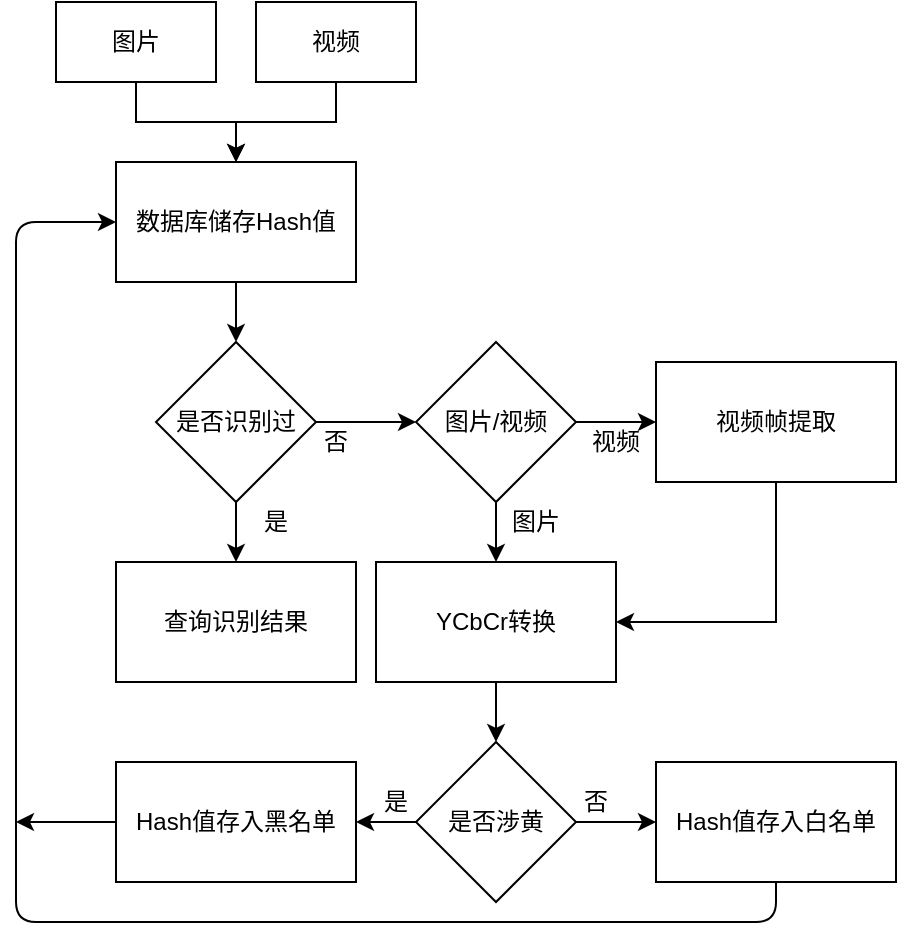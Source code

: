 <mxfile version="14.5.10" type="github">
  <diagram id="fWlvHiTpuMAYNHpg1gDB" name="第 1 页">
    <mxGraphModel dx="733" dy="547" grid="1" gridSize="10" guides="1" tooltips="1" connect="1" arrows="1" fold="1" page="1" pageScale="1" pageWidth="827" pageHeight="1169" math="0" shadow="0">
      <root>
        <mxCell id="0" />
        <mxCell id="1" parent="0" />
        <mxCell id="ouAkO3ptA8BJZqxcXkxW-4" value="" style="edgeStyle=orthogonalEdgeStyle;rounded=0;orthogonalLoop=1;jettySize=auto;html=1;" edge="1" parent="1" source="ouAkO3ptA8BJZqxcXkxW-1" target="ouAkO3ptA8BJZqxcXkxW-3">
          <mxGeometry relative="1" as="geometry" />
        </mxCell>
        <mxCell id="ouAkO3ptA8BJZqxcXkxW-1" value="图片" style="rounded=0;whiteSpace=wrap;html=1;" vertex="1" parent="1">
          <mxGeometry x="360" y="100" width="80" height="40" as="geometry" />
        </mxCell>
        <mxCell id="ouAkO3ptA8BJZqxcXkxW-5" value="" style="edgeStyle=orthogonalEdgeStyle;rounded=0;orthogonalLoop=1;jettySize=auto;html=1;" edge="1" parent="1" source="ouAkO3ptA8BJZqxcXkxW-2" target="ouAkO3ptA8BJZqxcXkxW-3">
          <mxGeometry relative="1" as="geometry" />
        </mxCell>
        <mxCell id="ouAkO3ptA8BJZqxcXkxW-2" value="视频" style="rounded=0;whiteSpace=wrap;html=1;" vertex="1" parent="1">
          <mxGeometry x="460" y="100" width="80" height="40" as="geometry" />
        </mxCell>
        <mxCell id="ouAkO3ptA8BJZqxcXkxW-9" value="" style="edgeStyle=orthogonalEdgeStyle;rounded=0;orthogonalLoop=1;jettySize=auto;html=1;" edge="1" parent="1" source="ouAkO3ptA8BJZqxcXkxW-3" target="ouAkO3ptA8BJZqxcXkxW-8">
          <mxGeometry relative="1" as="geometry" />
        </mxCell>
        <mxCell id="ouAkO3ptA8BJZqxcXkxW-3" value="数据库储存Hash值" style="rounded=0;whiteSpace=wrap;html=1;" vertex="1" parent="1">
          <mxGeometry x="390" y="180" width="120" height="60" as="geometry" />
        </mxCell>
        <mxCell id="ouAkO3ptA8BJZqxcXkxW-11" value="" style="edgeStyle=orthogonalEdgeStyle;rounded=0;orthogonalLoop=1;jettySize=auto;html=1;" edge="1" parent="1" source="ouAkO3ptA8BJZqxcXkxW-8" target="ouAkO3ptA8BJZqxcXkxW-10">
          <mxGeometry relative="1" as="geometry" />
        </mxCell>
        <mxCell id="ouAkO3ptA8BJZqxcXkxW-13" value="" style="edgeStyle=orthogonalEdgeStyle;rounded=0;orthogonalLoop=1;jettySize=auto;html=1;" edge="1" parent="1" source="ouAkO3ptA8BJZqxcXkxW-8" target="ouAkO3ptA8BJZqxcXkxW-12">
          <mxGeometry relative="1" as="geometry" />
        </mxCell>
        <mxCell id="ouAkO3ptA8BJZqxcXkxW-8" value="是否识别过" style="rhombus;whiteSpace=wrap;html=1;rounded=0;" vertex="1" parent="1">
          <mxGeometry x="410" y="270" width="80" height="80" as="geometry" />
        </mxCell>
        <mxCell id="ouAkO3ptA8BJZqxcXkxW-10" value="查询识别结果" style="whiteSpace=wrap;html=1;rounded=0;" vertex="1" parent="1">
          <mxGeometry x="390" y="380" width="120" height="60" as="geometry" />
        </mxCell>
        <mxCell id="ouAkO3ptA8BJZqxcXkxW-15" value="" style="edgeStyle=orthogonalEdgeStyle;rounded=0;orthogonalLoop=1;jettySize=auto;html=1;" edge="1" parent="1" source="ouAkO3ptA8BJZqxcXkxW-12" target="ouAkO3ptA8BJZqxcXkxW-14">
          <mxGeometry relative="1" as="geometry" />
        </mxCell>
        <mxCell id="ouAkO3ptA8BJZqxcXkxW-21" value="" style="edgeStyle=orthogonalEdgeStyle;rounded=0;orthogonalLoop=1;jettySize=auto;html=1;" edge="1" parent="1" source="ouAkO3ptA8BJZqxcXkxW-12" target="ouAkO3ptA8BJZqxcXkxW-20">
          <mxGeometry relative="1" as="geometry" />
        </mxCell>
        <mxCell id="ouAkO3ptA8BJZqxcXkxW-12" value="图片/视频" style="rhombus;whiteSpace=wrap;html=1;rounded=0;" vertex="1" parent="1">
          <mxGeometry x="540" y="270" width="80" height="80" as="geometry" />
        </mxCell>
        <mxCell id="ouAkO3ptA8BJZqxcXkxW-26" value="" style="edgeStyle=orthogonalEdgeStyle;rounded=0;orthogonalLoop=1;jettySize=auto;html=1;" edge="1" parent="1" source="ouAkO3ptA8BJZqxcXkxW-14" target="ouAkO3ptA8BJZqxcXkxW-25">
          <mxGeometry relative="1" as="geometry" />
        </mxCell>
        <mxCell id="ouAkO3ptA8BJZqxcXkxW-14" value="YCbCr转换" style="whiteSpace=wrap;html=1;rounded=0;" vertex="1" parent="1">
          <mxGeometry x="520" y="380" width="120" height="60" as="geometry" />
        </mxCell>
        <mxCell id="ouAkO3ptA8BJZqxcXkxW-16" value="是" style="text;html=1;strokeColor=none;fillColor=none;align=center;verticalAlign=middle;whiteSpace=wrap;rounded=0;" vertex="1" parent="1">
          <mxGeometry x="450" y="350" width="40" height="20" as="geometry" />
        </mxCell>
        <mxCell id="ouAkO3ptA8BJZqxcXkxW-17" value="否" style="text;html=1;strokeColor=none;fillColor=none;align=center;verticalAlign=middle;whiteSpace=wrap;rounded=0;" vertex="1" parent="1">
          <mxGeometry x="480" y="310" width="40" height="20" as="geometry" />
        </mxCell>
        <mxCell id="ouAkO3ptA8BJZqxcXkxW-18" value="图片" style="text;html=1;strokeColor=none;fillColor=none;align=center;verticalAlign=middle;whiteSpace=wrap;rounded=0;" vertex="1" parent="1">
          <mxGeometry x="580" y="350" width="40" height="20" as="geometry" />
        </mxCell>
        <mxCell id="ouAkO3ptA8BJZqxcXkxW-24" value="" style="edgeStyle=orthogonalEdgeStyle;rounded=0;orthogonalLoop=1;jettySize=auto;html=1;entryX=1;entryY=0.5;entryDx=0;entryDy=0;" edge="1" parent="1" source="ouAkO3ptA8BJZqxcXkxW-20" target="ouAkO3ptA8BJZqxcXkxW-14">
          <mxGeometry relative="1" as="geometry">
            <mxPoint x="770" y="460" as="targetPoint" />
            <Array as="points">
              <mxPoint x="720" y="410" />
            </Array>
          </mxGeometry>
        </mxCell>
        <mxCell id="ouAkO3ptA8BJZqxcXkxW-20" value="视频帧提取" style="whiteSpace=wrap;html=1;rounded=0;" vertex="1" parent="1">
          <mxGeometry x="660" y="280" width="120" height="60" as="geometry" />
        </mxCell>
        <mxCell id="ouAkO3ptA8BJZqxcXkxW-22" value="视频" style="text;html=1;strokeColor=none;fillColor=none;align=center;verticalAlign=middle;whiteSpace=wrap;rounded=0;" vertex="1" parent="1">
          <mxGeometry x="620" y="310" width="40" height="20" as="geometry" />
        </mxCell>
        <mxCell id="ouAkO3ptA8BJZqxcXkxW-28" value="" style="edgeStyle=orthogonalEdgeStyle;rounded=0;orthogonalLoop=1;jettySize=auto;html=1;" edge="1" parent="1" source="ouAkO3ptA8BJZqxcXkxW-25" target="ouAkO3ptA8BJZqxcXkxW-27">
          <mxGeometry relative="1" as="geometry" />
        </mxCell>
        <mxCell id="ouAkO3ptA8BJZqxcXkxW-30" value="" style="edgeStyle=orthogonalEdgeStyle;rounded=0;orthogonalLoop=1;jettySize=auto;html=1;" edge="1" parent="1" source="ouAkO3ptA8BJZqxcXkxW-25" target="ouAkO3ptA8BJZqxcXkxW-29">
          <mxGeometry relative="1" as="geometry" />
        </mxCell>
        <mxCell id="ouAkO3ptA8BJZqxcXkxW-25" value="是否涉黄" style="rhombus;whiteSpace=wrap;html=1;rounded=0;" vertex="1" parent="1">
          <mxGeometry x="540" y="470" width="80" height="80" as="geometry" />
        </mxCell>
        <mxCell id="ouAkO3ptA8BJZqxcXkxW-27" value="Hash值存入黑名单" style="whiteSpace=wrap;html=1;rounded=0;" vertex="1" parent="1">
          <mxGeometry x="390" y="480" width="120" height="60" as="geometry" />
        </mxCell>
        <mxCell id="ouAkO3ptA8BJZqxcXkxW-29" value="&lt;span&gt;Hash值存入白名单&lt;/span&gt;" style="whiteSpace=wrap;html=1;rounded=0;" vertex="1" parent="1">
          <mxGeometry x="660" y="480" width="120" height="60" as="geometry" />
        </mxCell>
        <mxCell id="ouAkO3ptA8BJZqxcXkxW-31" value="是" style="text;html=1;strokeColor=none;fillColor=none;align=center;verticalAlign=middle;whiteSpace=wrap;rounded=0;" vertex="1" parent="1">
          <mxGeometry x="510" y="490" width="40" height="20" as="geometry" />
        </mxCell>
        <mxCell id="ouAkO3ptA8BJZqxcXkxW-32" value="否" style="text;html=1;strokeColor=none;fillColor=none;align=center;verticalAlign=middle;whiteSpace=wrap;rounded=0;" vertex="1" parent="1">
          <mxGeometry x="610" y="490" width="40" height="20" as="geometry" />
        </mxCell>
        <mxCell id="ouAkO3ptA8BJZqxcXkxW-36" value="" style="endArrow=classic;html=1;exitX=0.5;exitY=1;exitDx=0;exitDy=0;entryX=0;entryY=0.5;entryDx=0;entryDy=0;" edge="1" parent="1" source="ouAkO3ptA8BJZqxcXkxW-29" target="ouAkO3ptA8BJZqxcXkxW-3">
          <mxGeometry width="50" height="50" relative="1" as="geometry">
            <mxPoint x="420" y="420" as="sourcePoint" />
            <mxPoint x="340" y="510" as="targetPoint" />
            <Array as="points">
              <mxPoint x="720" y="560" />
              <mxPoint x="340" y="560" />
              <mxPoint x="340" y="210" />
            </Array>
          </mxGeometry>
        </mxCell>
        <mxCell id="ouAkO3ptA8BJZqxcXkxW-37" value="" style="endArrow=classic;html=1;exitX=0;exitY=0.5;exitDx=0;exitDy=0;" edge="1" parent="1" source="ouAkO3ptA8BJZqxcXkxW-27">
          <mxGeometry width="50" height="50" relative="1" as="geometry">
            <mxPoint x="420" y="370" as="sourcePoint" />
            <mxPoint x="340" y="510" as="targetPoint" />
          </mxGeometry>
        </mxCell>
      </root>
    </mxGraphModel>
  </diagram>
</mxfile>
